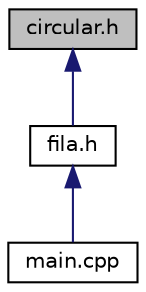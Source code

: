 digraph "circular.h"
{
  edge [fontname="Helvetica",fontsize="10",labelfontname="Helvetica",labelfontsize="10"];
  node [fontname="Helvetica",fontsize="10",shape=record];
  Node1 [label="circular.h",height=0.2,width=0.4,color="black", fillcolor="grey75", style="filled" fontcolor="black"];
  Node1 -> Node2 [dir="back",color="midnightblue",fontsize="10",style="solid"];
  Node2 [label="fila.h",height=0.2,width=0.4,color="black", fillcolor="white", style="filled",URL="$fila_8h.html"];
  Node2 -> Node3 [dir="back",color="midnightblue",fontsize="10",style="solid"];
  Node3 [label="main.cpp",height=0.2,width=0.4,color="black", fillcolor="white", style="filled",URL="$main_8cpp.html"];
}
